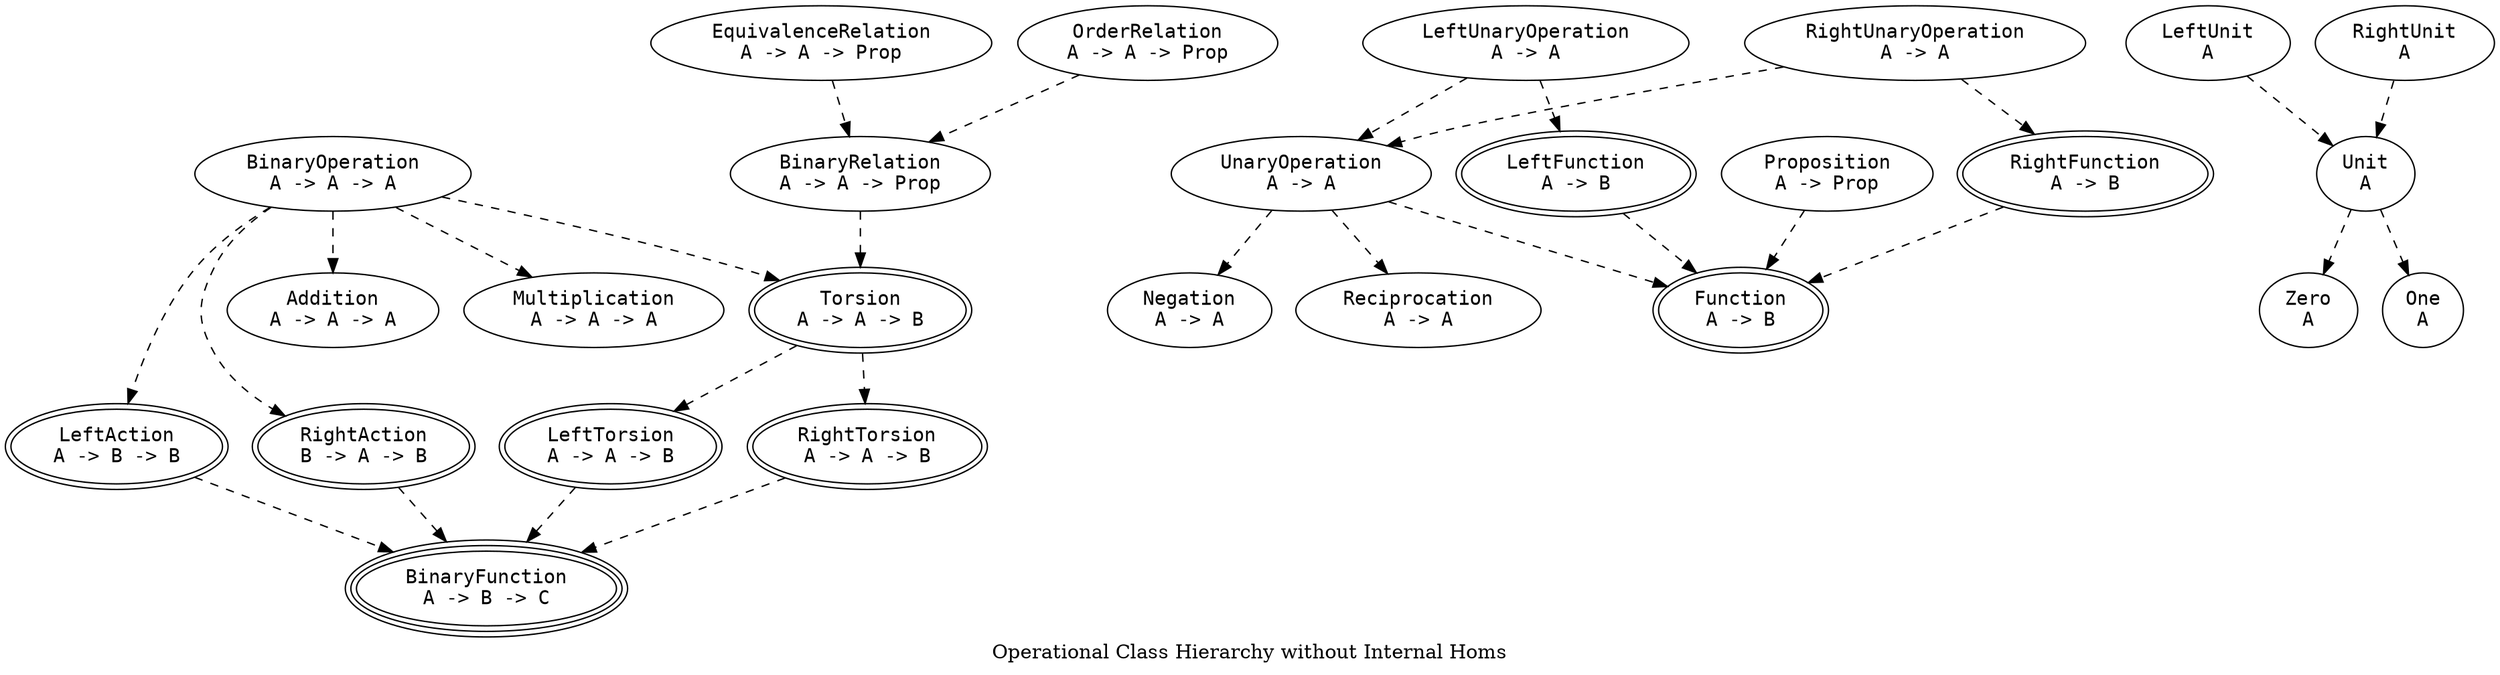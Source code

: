 digraph Has {
  label = "Operational Class Hierarchy without Internal Homs"

  node [fontname = monospace]

  subgraph ThreeSort {
    label = "ThreeSortedly"

    node [peripheries = 3]

    BinFn [label = "BinaryFunction\nA -> B -> C"]
  }

  subgraph TwoSort {
    label = "TwoSortedly"

    node [peripheries = 2]

    Fn [label = "Function\nA -> B"]
    LAct [label = "LeftAction\nA -> B -> B"]
    LFn [label = "LeftFunction\nA -> B"]
    LTor [label = "LeftTorsion\nA -> A -> B"]
    RAct [label = "RightAction\nB -> A -> B"]
    RFn [label = "RightFunction\nA -> B"]
    RTor [label = "RightTorsion\nA -> A -> B"]
    Tor [label = "Torsion\nA -> A -> B"]
  }

  subgraph OneSort {
    label = "OneSortedly"

    BinOp [label = "BinaryOperation\nA -> A -> A"]
    BinRel [label = "BinaryRelation\nA -> A -> Prop"]
    EqRel [label = "EquivalenceRelation\nA -> A -> Prop"]
    LUn [label = "LeftUnit\nA"]
    LUnOp [label = "LeftUnaryOperation\nA -> A"]
    OrdRel [label = "OrderRelation\nA -> A -> Prop"]
    Prop [label = "Proposition\nA -> Prop"]
    RUn [label = "RightUnit\nA"]
    RUnOp [label = "RightUnaryOperation\nA -> A"]
    Un [label = "Unit\nA"]
    UnOp [label = "UnaryOperation\nA -> A"]

    Add [label = "Addition\nA -> A -> A"]
    Zero [label = "Zero\nA"]
    Neg [label = "Negation\nA -> A"]
    Mul [label = "Multiplication\nA -> A -> A"]
    One [label = "One\nA"]
    Recip [label = "Reciprocation\nA -> A"]
  }

  edge [style = dashed]

  BinOp -> Tor
  BinOp -> LAct
  BinOp -> RAct
  BinRel -> Tor
  EqRel -> BinRel
  LTor -> BinFn
  LAct -> BinFn
  LFn -> Fn
  LUn -> Un
  LUnOp -> LFn
  LUnOp -> UnOp
  OrdRel -> BinRel
  Prop -> Fn
  RTor -> BinFn
  RAct -> BinFn
  RFn -> Fn
  RUn -> Un
  RUnOp -> RFn
  RUnOp -> UnOp
  Tor -> LTor
  Tor -> RTor
  UnOp -> Fn

  BinOp -> Add
  BinOp -> Mul
  Un -> Zero
  Un -> One
  UnOp -> Neg
  UnOp -> Recip
}
